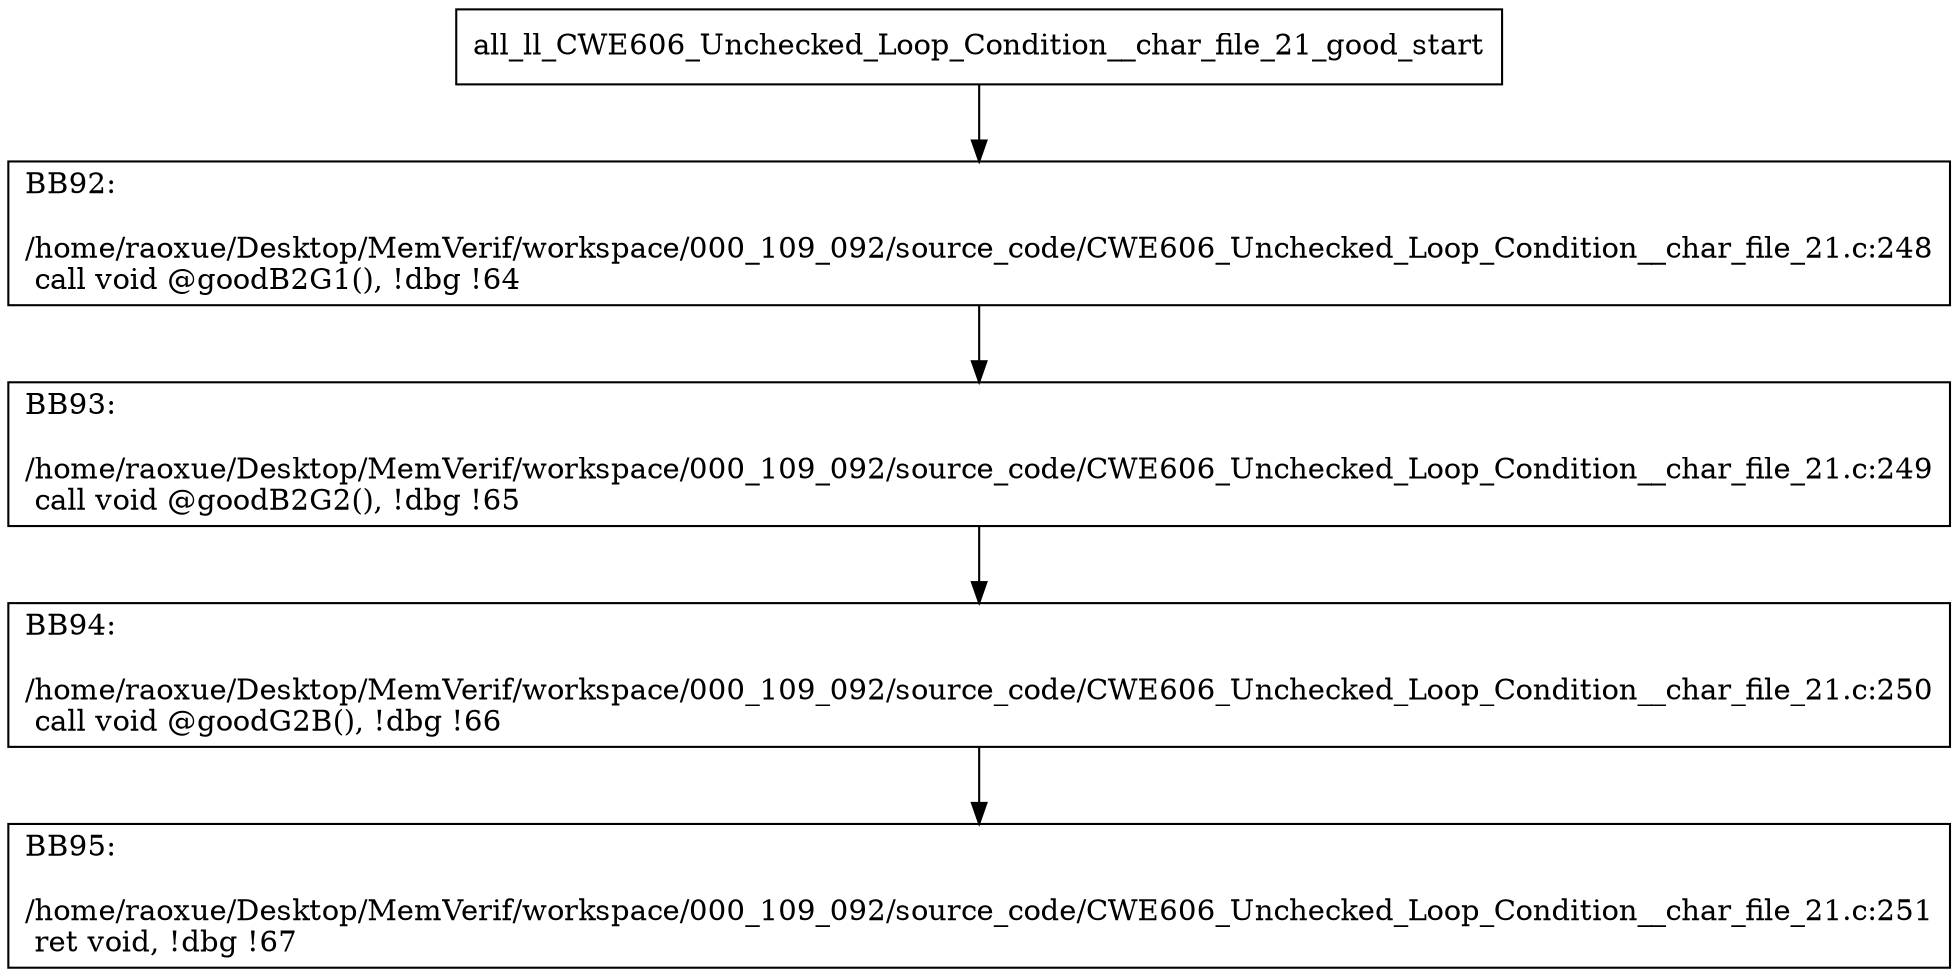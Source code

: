 digraph "CFG for'all_ll_CWE606_Unchecked_Loop_Condition__char_file_21_good' function" {
	BBall_ll_CWE606_Unchecked_Loop_Condition__char_file_21_good_start[shape=record,label="{all_ll_CWE606_Unchecked_Loop_Condition__char_file_21_good_start}"];
	BBall_ll_CWE606_Unchecked_Loop_Condition__char_file_21_good_start-> all_ll_CWE606_Unchecked_Loop_Condition__char_file_21_goodBB92;
	all_ll_CWE606_Unchecked_Loop_Condition__char_file_21_goodBB92 [shape=record, label="{BB92:\l\l/home/raoxue/Desktop/MemVerif/workspace/000_109_092/source_code/CWE606_Unchecked_Loop_Condition__char_file_21.c:248\l
  call void @goodB2G1(), !dbg !64\l
}"];
	all_ll_CWE606_Unchecked_Loop_Condition__char_file_21_goodBB92-> all_ll_CWE606_Unchecked_Loop_Condition__char_file_21_goodBB93;
	all_ll_CWE606_Unchecked_Loop_Condition__char_file_21_goodBB93 [shape=record, label="{BB93:\l\l/home/raoxue/Desktop/MemVerif/workspace/000_109_092/source_code/CWE606_Unchecked_Loop_Condition__char_file_21.c:249\l
  call void @goodB2G2(), !dbg !65\l
}"];
	all_ll_CWE606_Unchecked_Loop_Condition__char_file_21_goodBB93-> all_ll_CWE606_Unchecked_Loop_Condition__char_file_21_goodBB94;
	all_ll_CWE606_Unchecked_Loop_Condition__char_file_21_goodBB94 [shape=record, label="{BB94:\l\l/home/raoxue/Desktop/MemVerif/workspace/000_109_092/source_code/CWE606_Unchecked_Loop_Condition__char_file_21.c:250\l
  call void @goodG2B(), !dbg !66\l
}"];
	all_ll_CWE606_Unchecked_Loop_Condition__char_file_21_goodBB94-> all_ll_CWE606_Unchecked_Loop_Condition__char_file_21_goodBB95;
	all_ll_CWE606_Unchecked_Loop_Condition__char_file_21_goodBB95 [shape=record, label="{BB95:\l\l/home/raoxue/Desktop/MemVerif/workspace/000_109_092/source_code/CWE606_Unchecked_Loop_Condition__char_file_21.c:251\l
  ret void, !dbg !67\l
}"];
}
